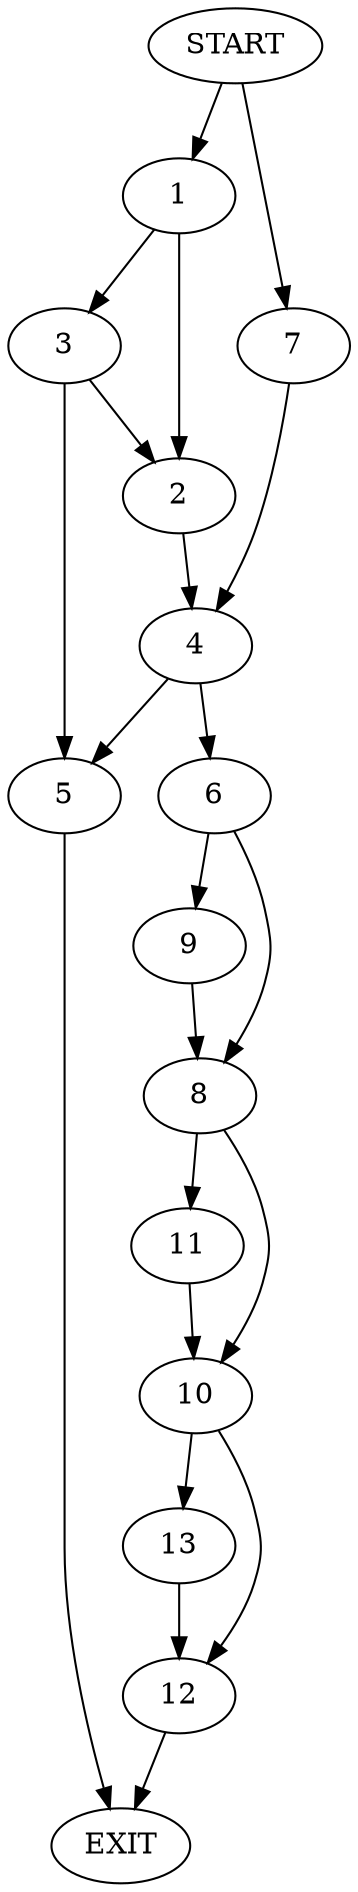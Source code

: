 digraph {
0 [label="START"]
14 [label="EXIT"]
0 -> 1
1 -> 2
1 -> 3
2 -> 4
3 -> 2
3 -> 5
5 -> 14
4 -> 5
4 -> 6
0 -> 7
7 -> 4
6 -> 8
6 -> 9
9 -> 8
8 -> 10
8 -> 11
10 -> 12
10 -> 13
11 -> 10
13 -> 12
12 -> 14
}
